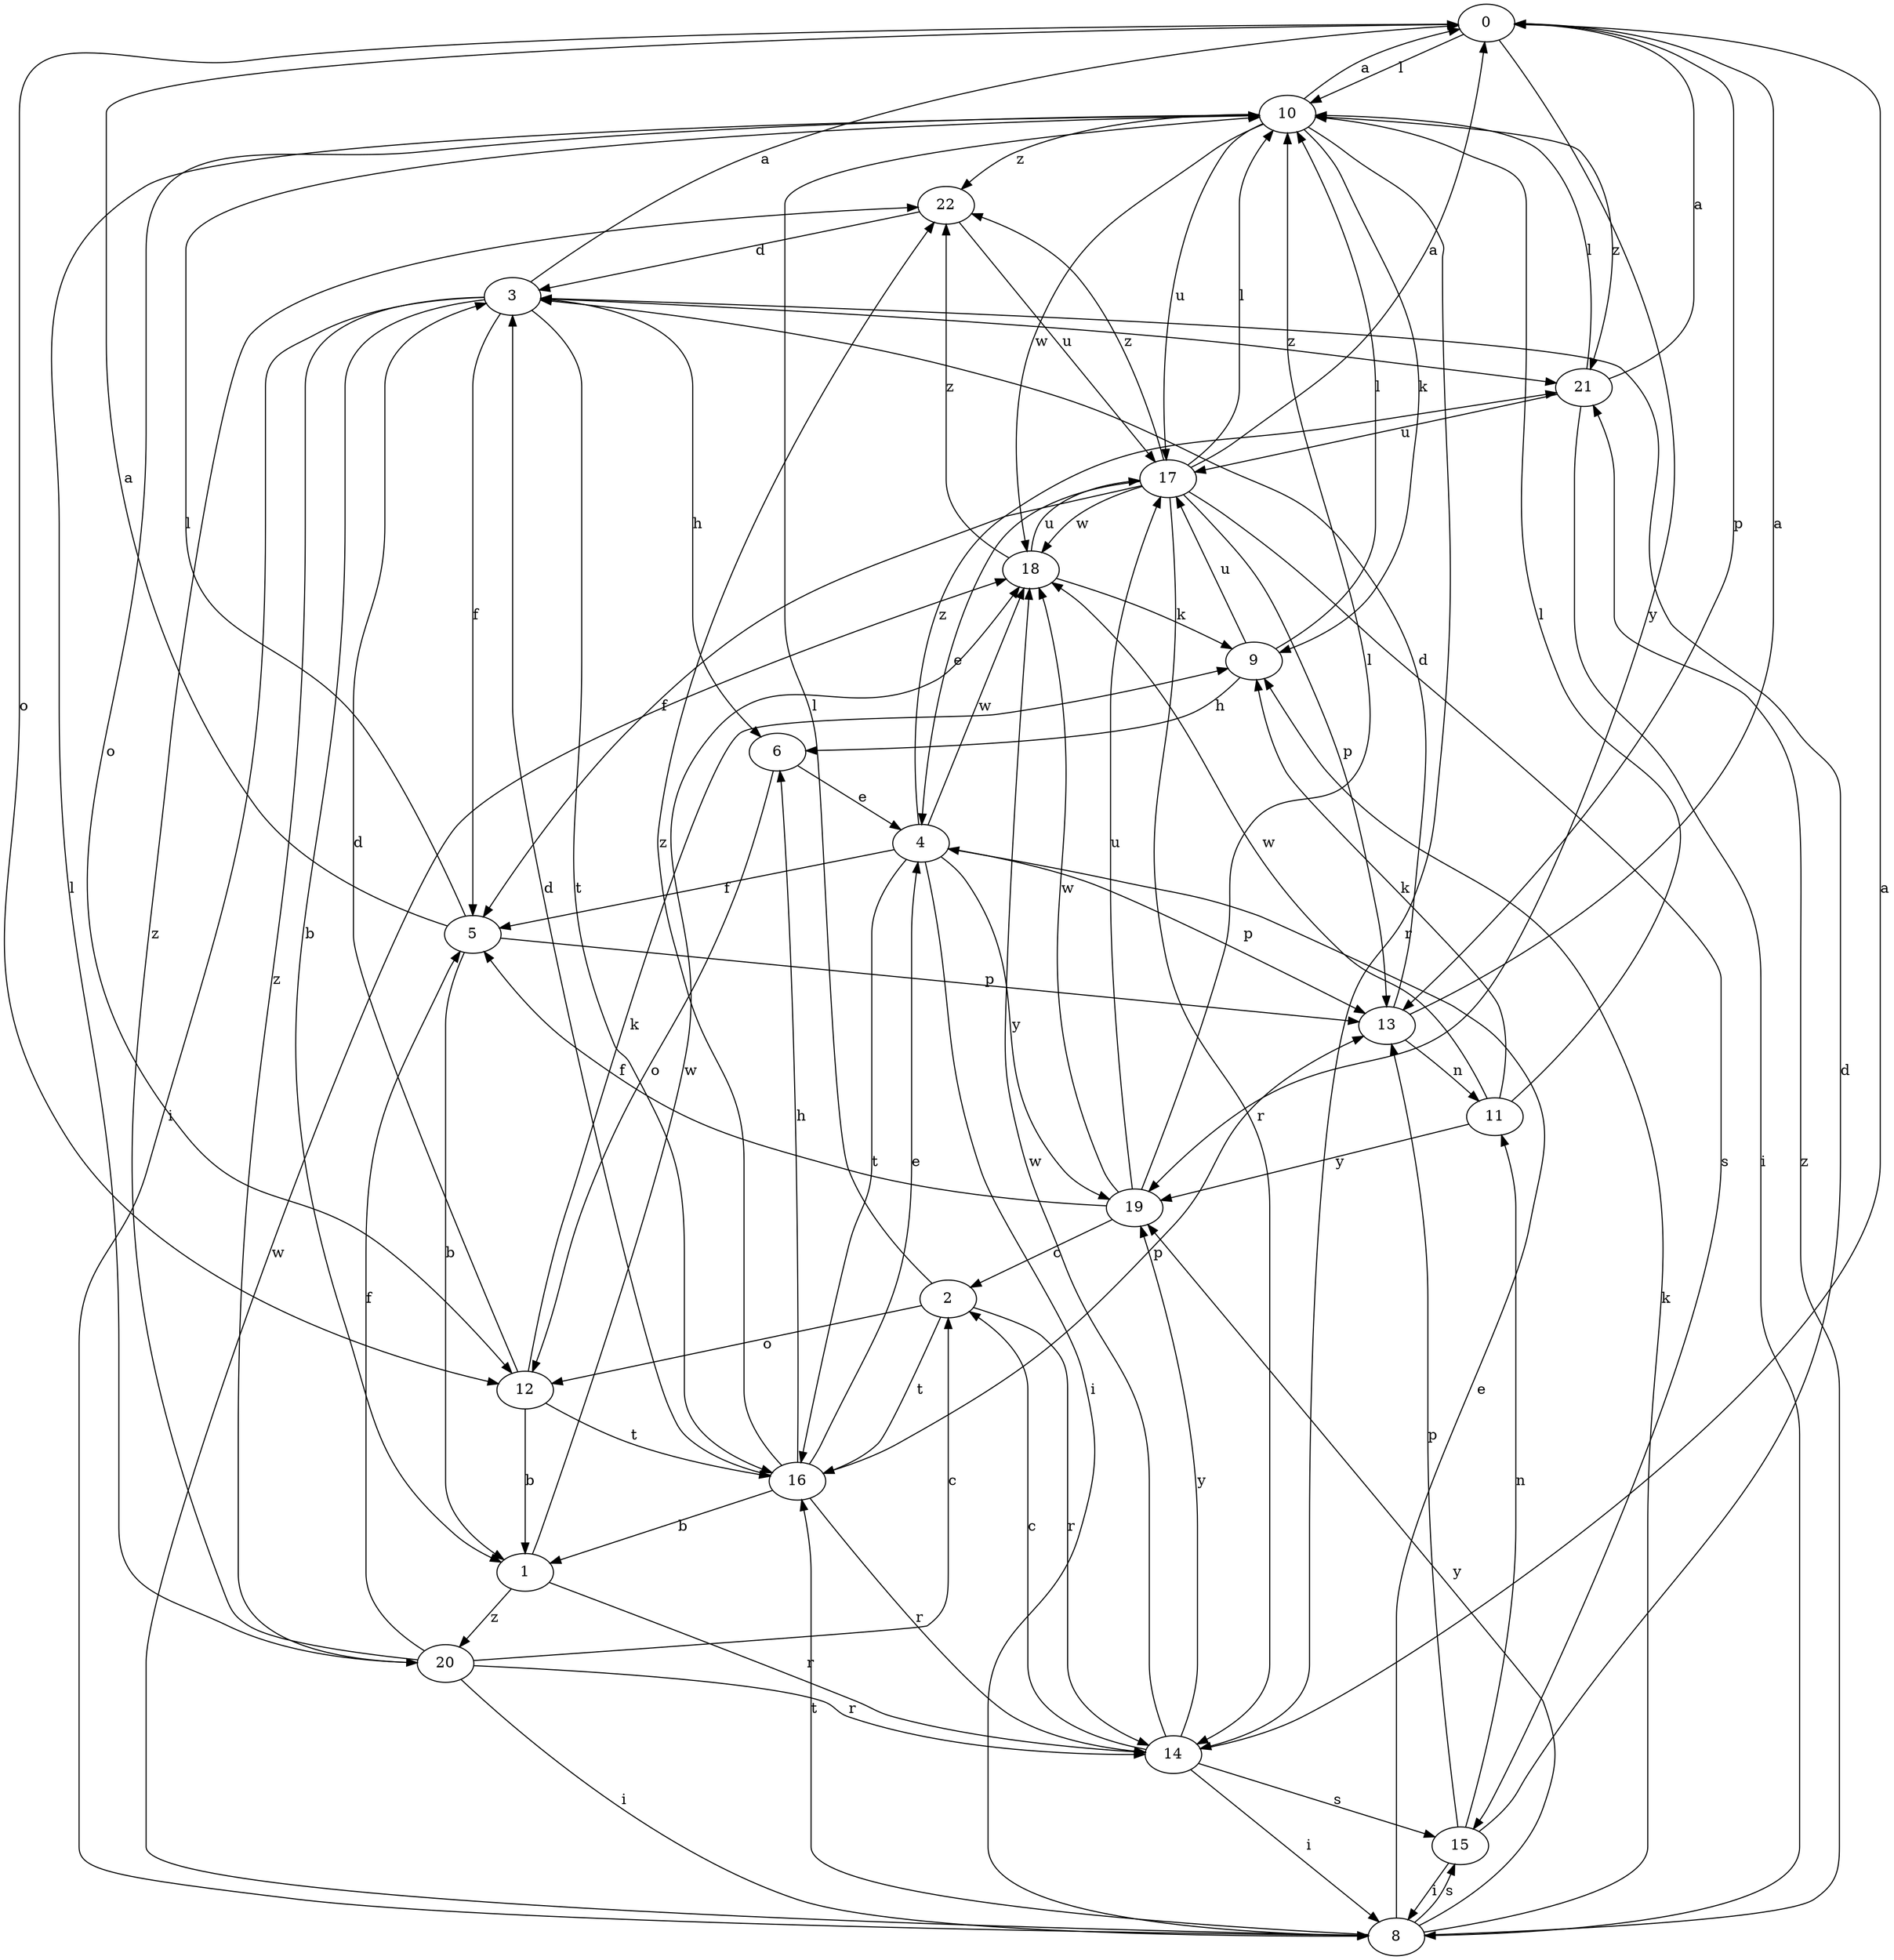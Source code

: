 strict digraph  {
0;
1;
2;
3;
4;
5;
6;
8;
9;
10;
11;
12;
13;
14;
15;
16;
17;
18;
19;
20;
21;
22;
0 -> 10  [label=l];
0 -> 12  [label=o];
0 -> 13  [label=p];
0 -> 19  [label=y];
1 -> 14  [label=r];
1 -> 18  [label=w];
1 -> 20  [label=z];
2 -> 10  [label=l];
2 -> 12  [label=o];
2 -> 14  [label=r];
2 -> 16  [label=t];
3 -> 0  [label=a];
3 -> 1  [label=b];
3 -> 5  [label=f];
3 -> 6  [label=h];
3 -> 8  [label=i];
3 -> 16  [label=t];
3 -> 20  [label=z];
3 -> 21  [label=z];
4 -> 5  [label=f];
4 -> 8  [label=i];
4 -> 13  [label=p];
4 -> 16  [label=t];
4 -> 18  [label=w];
4 -> 19  [label=y];
4 -> 21  [label=z];
5 -> 0  [label=a];
5 -> 1  [label=b];
5 -> 10  [label=l];
5 -> 13  [label=p];
6 -> 4  [label=e];
6 -> 12  [label=o];
8 -> 4  [label=e];
8 -> 9  [label=k];
8 -> 15  [label=s];
8 -> 16  [label=t];
8 -> 18  [label=w];
8 -> 19  [label=y];
8 -> 21  [label=z];
9 -> 6  [label=h];
9 -> 10  [label=l];
9 -> 17  [label=u];
10 -> 0  [label=a];
10 -> 9  [label=k];
10 -> 12  [label=o];
10 -> 14  [label=r];
10 -> 17  [label=u];
10 -> 18  [label=w];
10 -> 21  [label=z];
10 -> 22  [label=z];
11 -> 9  [label=k];
11 -> 10  [label=l];
11 -> 18  [label=w];
11 -> 19  [label=y];
12 -> 1  [label=b];
12 -> 3  [label=d];
12 -> 9  [label=k];
12 -> 16  [label=t];
13 -> 0  [label=a];
13 -> 3  [label=d];
13 -> 11  [label=n];
14 -> 0  [label=a];
14 -> 2  [label=c];
14 -> 8  [label=i];
14 -> 15  [label=s];
14 -> 18  [label=w];
14 -> 19  [label=y];
15 -> 3  [label=d];
15 -> 8  [label=i];
15 -> 11  [label=n];
15 -> 13  [label=p];
16 -> 1  [label=b];
16 -> 3  [label=d];
16 -> 4  [label=e];
16 -> 6  [label=h];
16 -> 13  [label=p];
16 -> 14  [label=r];
16 -> 22  [label=z];
17 -> 0  [label=a];
17 -> 4  [label=e];
17 -> 5  [label=f];
17 -> 10  [label=l];
17 -> 13  [label=p];
17 -> 14  [label=r];
17 -> 15  [label=s];
17 -> 18  [label=w];
17 -> 22  [label=z];
18 -> 9  [label=k];
18 -> 17  [label=u];
18 -> 22  [label=z];
19 -> 2  [label=c];
19 -> 5  [label=f];
19 -> 10  [label=l];
19 -> 17  [label=u];
19 -> 18  [label=w];
20 -> 2  [label=c];
20 -> 5  [label=f];
20 -> 8  [label=i];
20 -> 10  [label=l];
20 -> 14  [label=r];
20 -> 22  [label=z];
21 -> 0  [label=a];
21 -> 8  [label=i];
21 -> 10  [label=l];
21 -> 17  [label=u];
22 -> 3  [label=d];
22 -> 17  [label=u];
}
